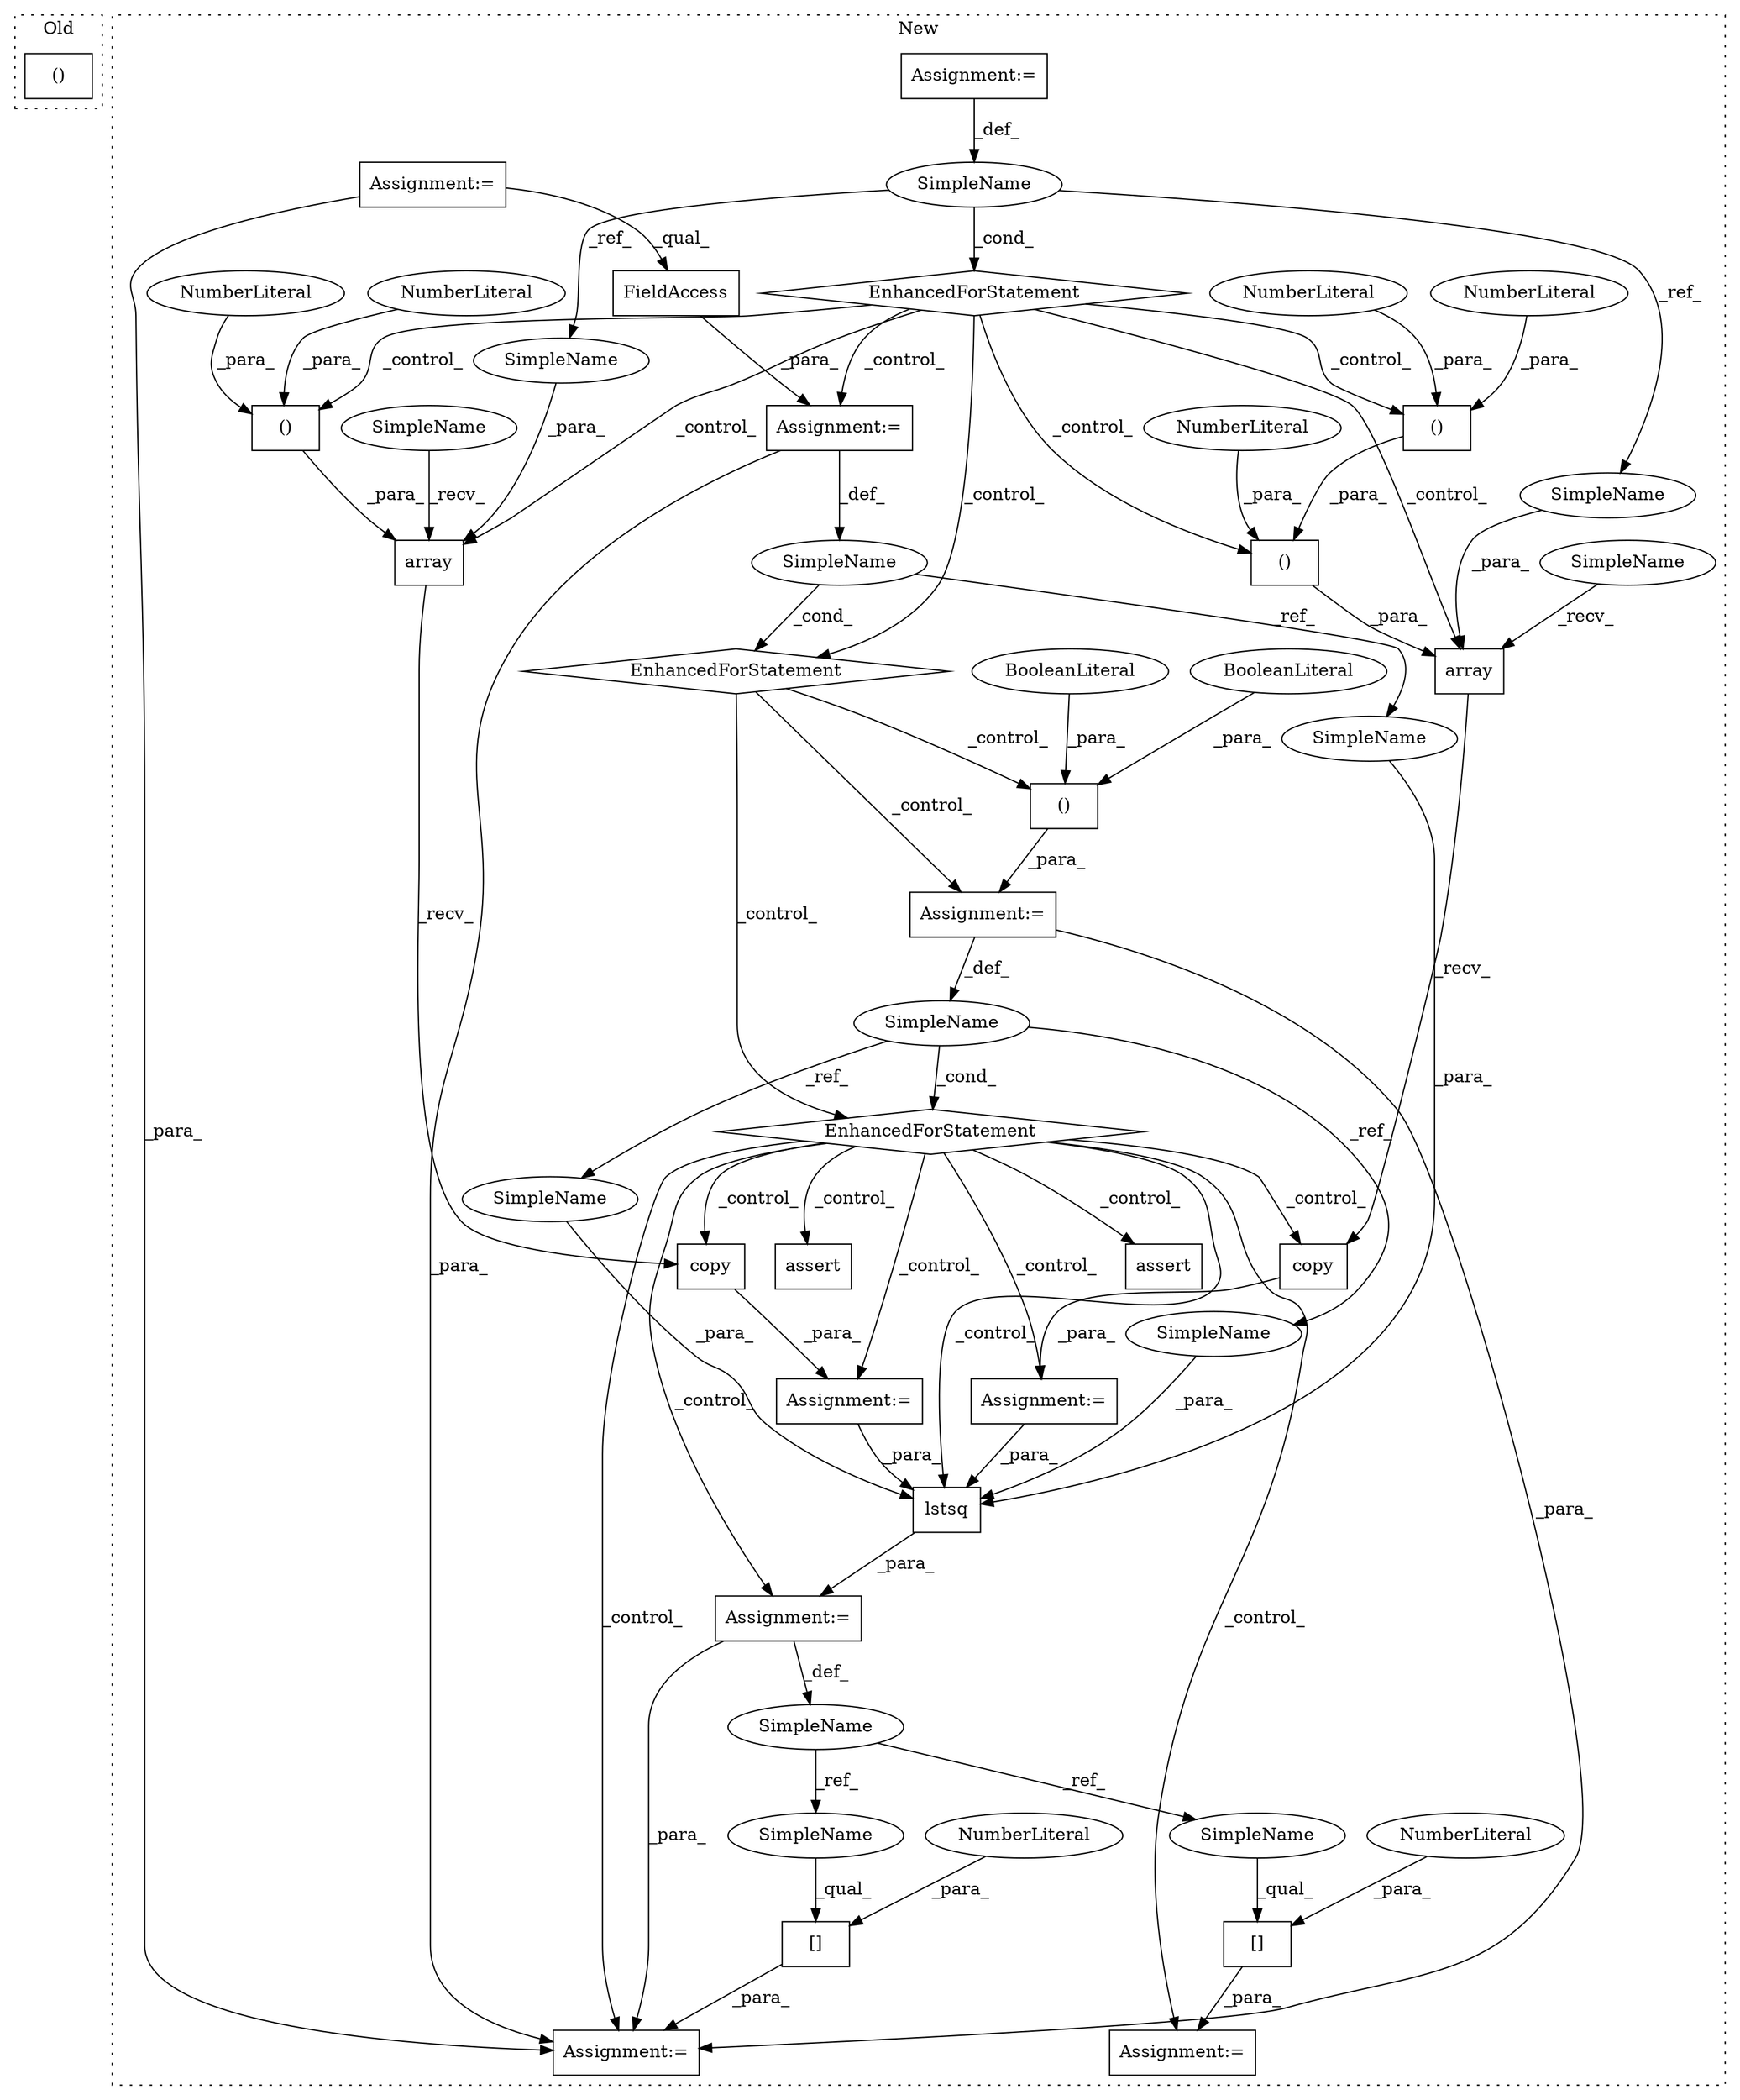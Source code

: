 digraph G {
subgraph cluster0 {
1 [label="()" a="106" s="26844" l="45" shape="box"];
label = "Old";
style="dotted";
}
subgraph cluster1 {
2 [label="copy" a="32" s="28244" l="6" shape="box"];
3 [label="Assignment:=" a="7" s="28353" l="1" shape="box"];
4 [label="Assignment:=" a="7" s="28265" l="1" shape="box"];
5 [label="[]" a="2" s="28326,28331" l="4,1" shape="box"];
6 [label="NumberLiteral" a="34" s="28330" l="1" shape="ellipse"];
7 [label="Assignment:=" a="7" s="28241" l="1" shape="box"];
8 [label="()" a="106" s="28179" l="22" shape="box"];
9 [label="[]" a="2" s="28354,28359" l="4,1" shape="box"];
10 [label="NumberLiteral" a="34" s="28358" l="1" shape="ellipse"];
11 [label="EnhancedForStatement" a="70" s="28093,28201" l="61,3" shape="diamond"];
12 [label="BooleanLiteral" a="9" s="28179" l="4" shape="ellipse"];
13 [label="EnhancedForStatement" a="70" s="27693,27769" l="53,2" shape="diamond"];
14 [label="BooleanLiteral" a="9" s="28196" l="5" shape="ellipse"];
15 [label="EnhancedForStatement" a="70" s="27977,28081" l="57,2" shape="diamond"];
16 [label="SimpleName" a="42" s="28262" l="3" shape="ellipse"];
17 [label="SimpleName" a="42" s="27750" l="5" shape="ellipse"];
18 [label="SimpleName" a="42" s="28158" l="9" shape="ellipse"];
19 [label="SimpleName" a="42" s="28041" l="13" shape="ellipse"];
20 [label="lstsq" a="32" s="28266,28311" l="6,1" shape="box"];
21 [label="assert" a="32" s="28447,28594" l="16,1" shape="box"];
22 [label="copy" a="32" s="28221" l="6" shape="box"];
23 [label="Assignment:=" a="7" s="27693,27769" l="53,2" shape="box"];
24 [label="Assignment:=" a="7" s="28218" l="1" shape="box"];
25 [label="Assignment:=" a="7" s="27977,28081" l="57,2" shape="box"];
26 [label="FieldAccess" a="22" s="28057" l="24" shape="box"];
27 [label="Assignment:=" a="7" s="28325" l="1" shape="box"];
28 [label="Assignment:=" a="7" s="28093,28201" l="61,3" shape="box"];
29 [label="()" a="106" s="27879" l="15" shape="box"];
30 [label="NumberLiteral" a="34" s="27879" l="1" shape="ellipse"];
31 [label="()" a="106" s="27806" l="89" shape="box"];
32 [label="NumberLiteral" a="34" s="27821" l="1" shape="ellipse"];
33 [label="()" a="106" s="27932" l="29" shape="box"];
34 [label="NumberLiteral" a="34" s="27960" l="1" shape="ellipse"];
35 [label="NumberLiteral" a="34" s="27893" l="1" shape="ellipse"];
36 [label="NumberLiteral" a="34" s="27946" l="1" shape="ellipse"];
37 [label="array" a="32" s="27919,27968" l="13,1" shape="box"];
38 [label="assert" a="32" s="28607,28775" l="16,1" shape="box"];
39 [label="array" a="32" s="27787,27902" l="19,1" shape="box"];
40 [label="Assignment:=" a="7" s="27615" l="9" shape="box"];
41 [label="SimpleName" a="42" s="28302" l="9" shape="ellipse"];
42 [label="SimpleName" a="42" s="28292" l="9" shape="ellipse"];
43 [label="SimpleName" a="42" s="27897" l="5" shape="ellipse"];
44 [label="SimpleName" a="42" s="27963" l="5" shape="ellipse"];
45 [label="SimpleName" a="42" s="28278" l="13" shape="ellipse"];
46 [label="SimpleName" a="42" s="27781" l="5" shape="ellipse"];
47 [label="SimpleName" a="42" s="27913" l="5" shape="ellipse"];
48 [label="SimpleName" a="42" s="28354" l="3" shape="ellipse"];
49 [label="SimpleName" a="42" s="28326" l="3" shape="ellipse"];
label = "New";
style="dotted";
}
2 -> 7 [label="_para_"];
4 -> 27 [label="_para_"];
4 -> 16 [label="_def_"];
5 -> 27 [label="_para_"];
6 -> 5 [label="_para_"];
7 -> 20 [label="_para_"];
8 -> 28 [label="_para_"];
9 -> 3 [label="_para_"];
10 -> 9 [label="_para_"];
11 -> 24 [label="_control_"];
11 -> 3 [label="_control_"];
11 -> 4 [label="_control_"];
11 -> 22 [label="_control_"];
11 -> 2 [label="_control_"];
11 -> 21 [label="_control_"];
11 -> 27 [label="_control_"];
11 -> 38 [label="_control_"];
11 -> 7 [label="_control_"];
11 -> 20 [label="_control_"];
12 -> 8 [label="_para_"];
13 -> 39 [label="_control_"];
13 -> 37 [label="_control_"];
13 -> 31 [label="_control_"];
13 -> 25 [label="_control_"];
13 -> 15 [label="_control_"];
13 -> 29 [label="_control_"];
13 -> 33 [label="_control_"];
14 -> 8 [label="_para_"];
15 -> 11 [label="_control_"];
15 -> 8 [label="_control_"];
15 -> 28 [label="_control_"];
16 -> 48 [label="_ref_"];
16 -> 49 [label="_ref_"];
17 -> 43 [label="_ref_"];
17 -> 44 [label="_ref_"];
17 -> 13 [label="_cond_"];
18 -> 41 [label="_ref_"];
18 -> 42 [label="_ref_"];
18 -> 11 [label="_cond_"];
19 -> 15 [label="_cond_"];
19 -> 45 [label="_ref_"];
20 -> 4 [label="_para_"];
22 -> 24 [label="_para_"];
23 -> 17 [label="_def_"];
24 -> 20 [label="_para_"];
25 -> 27 [label="_para_"];
25 -> 19 [label="_def_"];
26 -> 25 [label="_para_"];
28 -> 18 [label="_def_"];
28 -> 27 [label="_para_"];
29 -> 31 [label="_para_"];
30 -> 29 [label="_para_"];
31 -> 39 [label="_para_"];
32 -> 31 [label="_para_"];
33 -> 37 [label="_para_"];
34 -> 33 [label="_para_"];
35 -> 29 [label="_para_"];
36 -> 33 [label="_para_"];
37 -> 2 [label="_recv_"];
39 -> 22 [label="_recv_"];
40 -> 27 [label="_para_"];
40 -> 26 [label="_qual_"];
41 -> 20 [label="_para_"];
42 -> 20 [label="_para_"];
43 -> 39 [label="_para_"];
44 -> 37 [label="_para_"];
45 -> 20 [label="_para_"];
46 -> 39 [label="_recv_"];
47 -> 37 [label="_recv_"];
48 -> 9 [label="_qual_"];
49 -> 5 [label="_qual_"];
}